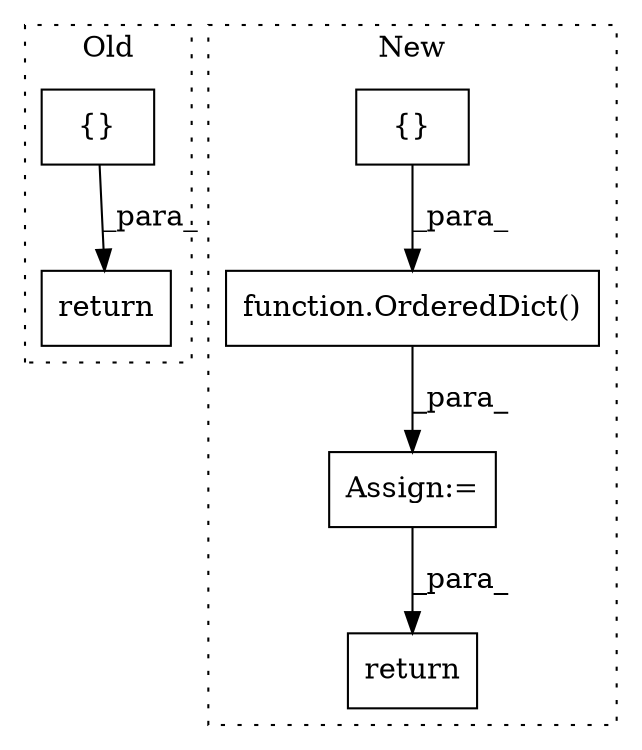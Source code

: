 digraph G {
subgraph cluster0 {
1 [label="return" a="93" s="1984" l="7" shape="box"];
4 [label="{}" a="95" s="1991,2272" l="14,10" shape="box"];
label = "Old";
style="dotted";
}
subgraph cluster1 {
2 [label="function.OrderedDict()" a="75" s="2092,2164" l="12,1" shape="box"];
3 [label="return" a="93" s="2183" l="7" shape="box"];
5 [label="{}" a="95" s="2104,2163" l="1,1" shape="box"];
6 [label="Assign:=" a="68" s="2089" l="3" shape="box"];
label = "New";
style="dotted";
}
2 -> 6 [label="_para_"];
4 -> 1 [label="_para_"];
5 -> 2 [label="_para_"];
6 -> 3 [label="_para_"];
}